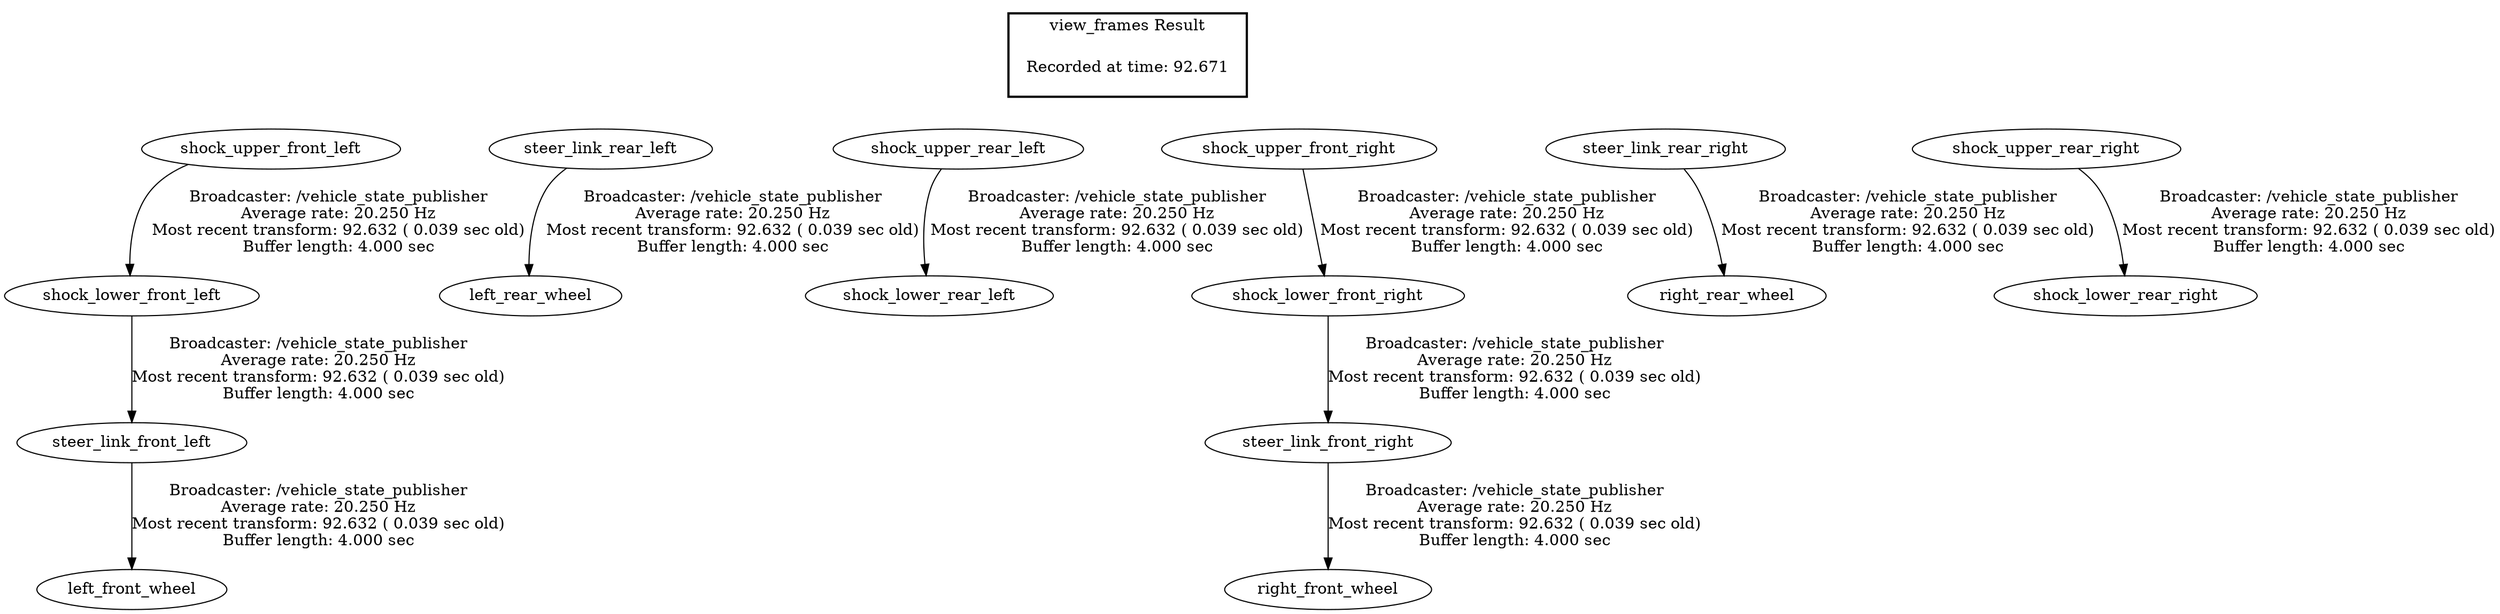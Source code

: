 digraph G {
"steer_link_front_left" -> "left_front_wheel"[label="Broadcaster: /vehicle_state_publisher\nAverage rate: 20.250 Hz\nMost recent transform: 92.632 ( 0.039 sec old)\nBuffer length: 4.000 sec\n"];
"shock_lower_front_left" -> "steer_link_front_left"[label="Broadcaster: /vehicle_state_publisher\nAverage rate: 20.250 Hz\nMost recent transform: 92.632 ( 0.039 sec old)\nBuffer length: 4.000 sec\n"];
"shock_upper_front_left" -> "shock_lower_front_left"[label="Broadcaster: /vehicle_state_publisher\nAverage rate: 20.250 Hz\nMost recent transform: 92.632 ( 0.039 sec old)\nBuffer length: 4.000 sec\n"];
"steer_link_rear_left" -> "left_rear_wheel"[label="Broadcaster: /vehicle_state_publisher\nAverage rate: 20.250 Hz\nMost recent transform: 92.632 ( 0.039 sec old)\nBuffer length: 4.000 sec\n"];
"shock_upper_rear_left" -> "shock_lower_rear_left"[label="Broadcaster: /vehicle_state_publisher\nAverage rate: 20.250 Hz\nMost recent transform: 92.632 ( 0.039 sec old)\nBuffer length: 4.000 sec\n"];
"steer_link_front_right" -> "right_front_wheel"[label="Broadcaster: /vehicle_state_publisher\nAverage rate: 20.250 Hz\nMost recent transform: 92.632 ( 0.039 sec old)\nBuffer length: 4.000 sec\n"];
"shock_lower_front_right" -> "steer_link_front_right"[label="Broadcaster: /vehicle_state_publisher\nAverage rate: 20.250 Hz\nMost recent transform: 92.632 ( 0.039 sec old)\nBuffer length: 4.000 sec\n"];
"shock_upper_front_right" -> "shock_lower_front_right"[label="Broadcaster: /vehicle_state_publisher\nAverage rate: 20.250 Hz\nMost recent transform: 92.632 ( 0.039 sec old)\nBuffer length: 4.000 sec\n"];
"steer_link_rear_right" -> "right_rear_wheel"[label="Broadcaster: /vehicle_state_publisher\nAverage rate: 20.250 Hz\nMost recent transform: 92.632 ( 0.039 sec old)\nBuffer length: 4.000 sec\n"];
"shock_upper_rear_right" -> "shock_lower_rear_right"[label="Broadcaster: /vehicle_state_publisher\nAverage rate: 20.250 Hz\nMost recent transform: 92.632 ( 0.039 sec old)\nBuffer length: 4.000 sec\n"];
edge [style=invis];
 subgraph cluster_legend { style=bold; color=black; label ="view_frames Result";
"Recorded at time: 92.671"[ shape=plaintext ] ;
 }->"shock_upper_front_left";
edge [style=invis];
 subgraph cluster_legend { style=bold; color=black; label ="view_frames Result";
"Recorded at time: 92.671"[ shape=plaintext ] ;
 }->"steer_link_rear_left";
edge [style=invis];
 subgraph cluster_legend { style=bold; color=black; label ="view_frames Result";
"Recorded at time: 92.671"[ shape=plaintext ] ;
 }->"shock_upper_rear_left";
edge [style=invis];
 subgraph cluster_legend { style=bold; color=black; label ="view_frames Result";
"Recorded at time: 92.671"[ shape=plaintext ] ;
 }->"shock_upper_front_right";
edge [style=invis];
 subgraph cluster_legend { style=bold; color=black; label ="view_frames Result";
"Recorded at time: 92.671"[ shape=plaintext ] ;
 }->"steer_link_rear_right";
edge [style=invis];
 subgraph cluster_legend { style=bold; color=black; label ="view_frames Result";
"Recorded at time: 92.671"[ shape=plaintext ] ;
 }->"shock_upper_rear_right";
}